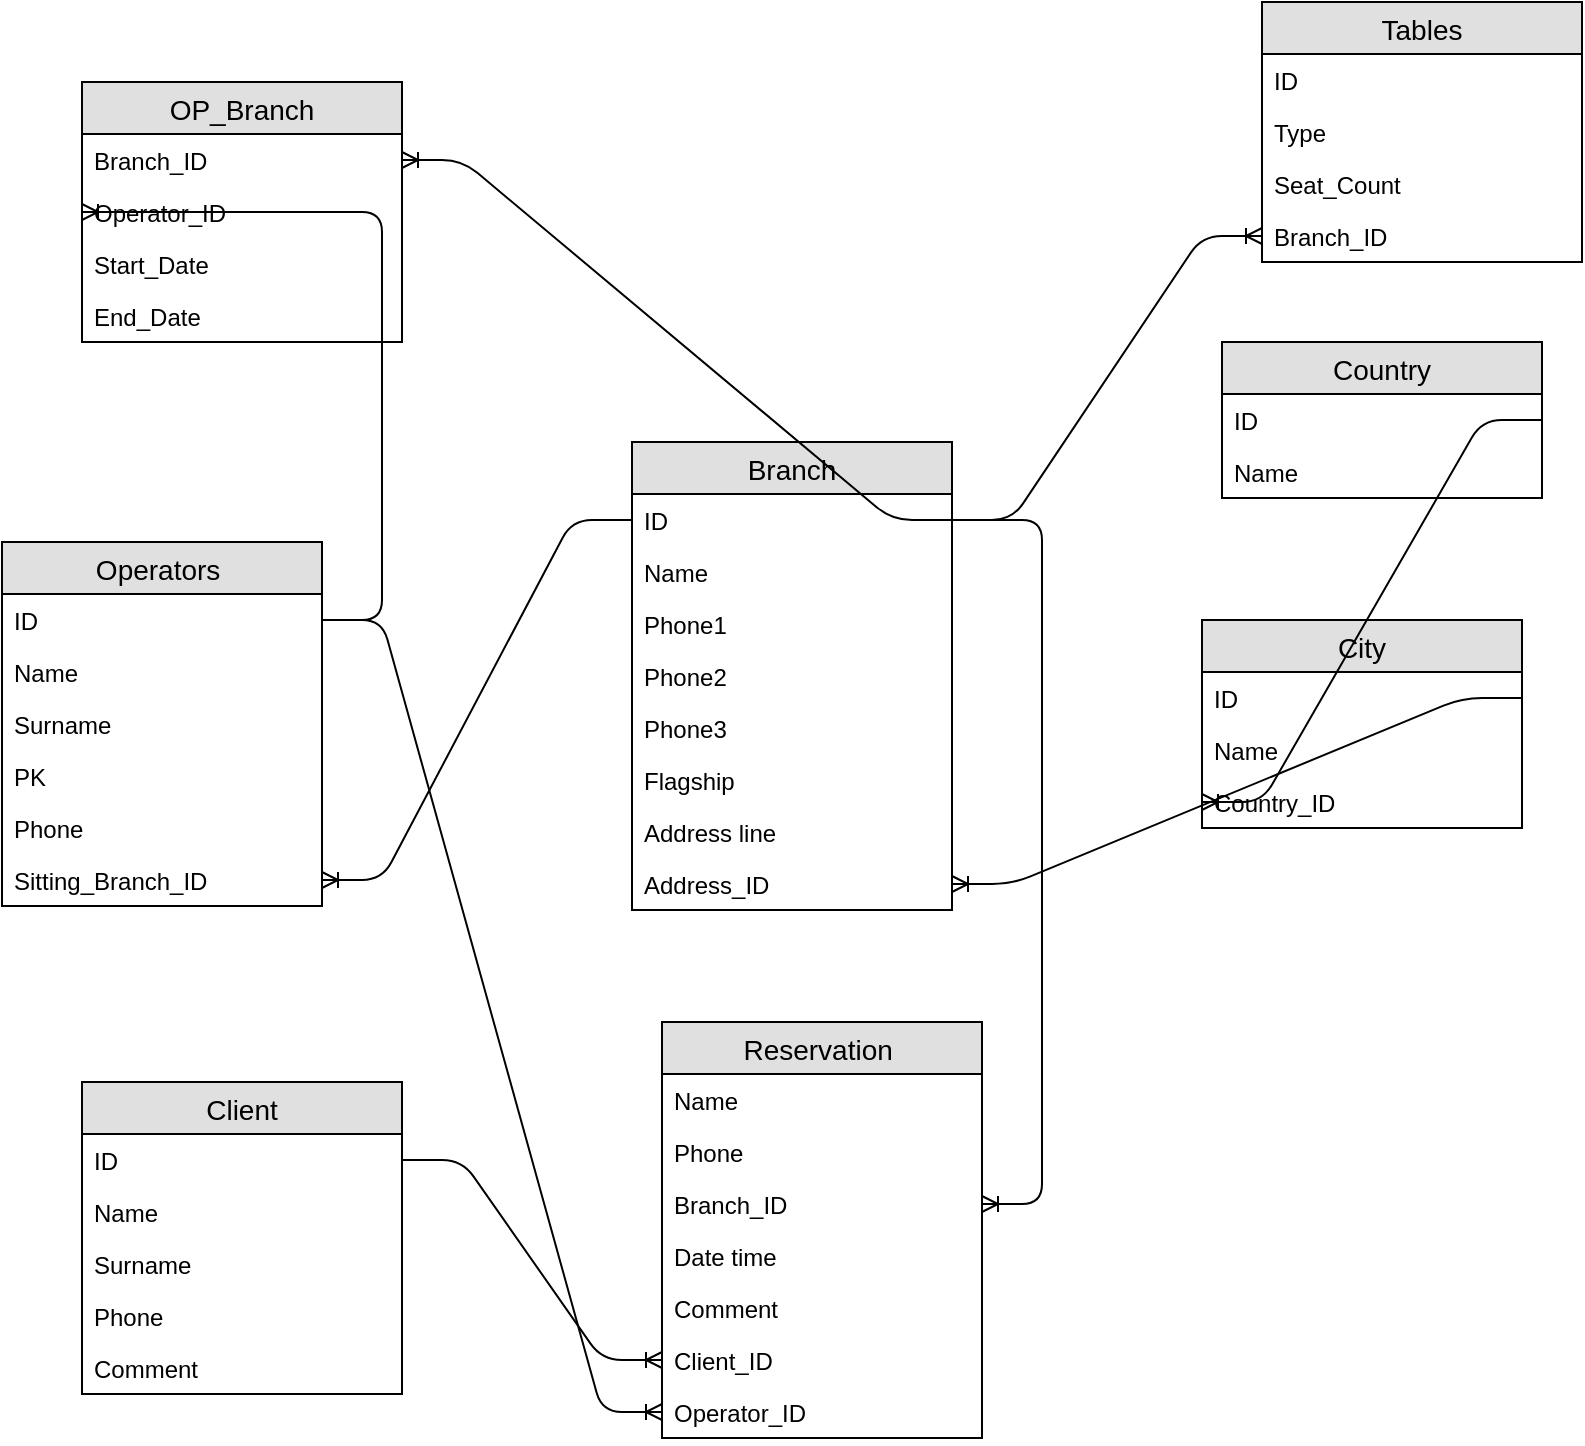 <mxfile version="12.6.6" type="github">
  <diagram id="K2kimMCqfo-lt254b6mz" name="Page-1">
    <mxGraphModel dx="2062" dy="1122" grid="1" gridSize="10" guides="1" tooltips="1" connect="1" arrows="1" fold="1" page="1" pageScale="1" pageWidth="850" pageHeight="1100" math="0" shadow="0">
      <root>
        <mxCell id="0"/>
        <mxCell id="1" parent="0"/>
        <mxCell id="cxggh6h811UMpMzccYXF-1" value="Branch" style="swimlane;fontStyle=0;childLayout=stackLayout;horizontal=1;startSize=26;fillColor=#e0e0e0;horizontalStack=0;resizeParent=1;resizeParentMax=0;resizeLast=0;collapsible=1;marginBottom=0;swimlaneFillColor=#ffffff;align=center;fontSize=14;" parent="1" vertex="1">
          <mxGeometry x="345" y="400" width="160" height="234" as="geometry"/>
        </mxCell>
        <mxCell id="Hkxheu4Fu56JGGWB1mi--13" value="ID" style="text;strokeColor=none;fillColor=none;spacingLeft=4;spacingRight=4;overflow=hidden;rotatable=0;points=[[0,0.5],[1,0.5]];portConstraint=eastwest;fontSize=12;" vertex="1" parent="cxggh6h811UMpMzccYXF-1">
          <mxGeometry y="26" width="160" height="26" as="geometry"/>
        </mxCell>
        <mxCell id="cxggh6h811UMpMzccYXF-2" value="Name" style="text;strokeColor=none;fillColor=none;spacingLeft=4;spacingRight=4;overflow=hidden;rotatable=0;points=[[0,0.5],[1,0.5]];portConstraint=eastwest;fontSize=12;" parent="cxggh6h811UMpMzccYXF-1" vertex="1">
          <mxGeometry y="52" width="160" height="26" as="geometry"/>
        </mxCell>
        <mxCell id="cxggh6h811UMpMzccYXF-3" value="Phone1" style="text;strokeColor=none;fillColor=none;spacingLeft=4;spacingRight=4;overflow=hidden;rotatable=0;points=[[0,0.5],[1,0.5]];portConstraint=eastwest;fontSize=12;" parent="cxggh6h811UMpMzccYXF-1" vertex="1">
          <mxGeometry y="78" width="160" height="26" as="geometry"/>
        </mxCell>
        <mxCell id="Hkxheu4Fu56JGGWB1mi--1" value="Phone2" style="text;strokeColor=none;fillColor=none;spacingLeft=4;spacingRight=4;overflow=hidden;rotatable=0;points=[[0,0.5],[1,0.5]];portConstraint=eastwest;fontSize=12;" vertex="1" parent="cxggh6h811UMpMzccYXF-1">
          <mxGeometry y="104" width="160" height="26" as="geometry"/>
        </mxCell>
        <mxCell id="Hkxheu4Fu56JGGWB1mi--8" value="Phone3" style="text;strokeColor=none;fillColor=none;spacingLeft=4;spacingRight=4;overflow=hidden;rotatable=0;points=[[0,0.5],[1,0.5]];portConstraint=eastwest;fontSize=12;" vertex="1" parent="cxggh6h811UMpMzccYXF-1">
          <mxGeometry y="130" width="160" height="26" as="geometry"/>
        </mxCell>
        <mxCell id="cxggh6h811UMpMzccYXF-4" value="Flagship&#xa;" style="text;strokeColor=none;fillColor=none;spacingLeft=4;spacingRight=4;overflow=hidden;rotatable=0;points=[[0,0.5],[1,0.5]];portConstraint=eastwest;fontSize=12;" parent="cxggh6h811UMpMzccYXF-1" vertex="1">
          <mxGeometry y="156" width="160" height="26" as="geometry"/>
        </mxCell>
        <mxCell id="Hkxheu4Fu56JGGWB1mi--61" value="Address line" style="text;strokeColor=none;fillColor=none;spacingLeft=4;spacingRight=4;overflow=hidden;rotatable=0;points=[[0,0.5],[1,0.5]];portConstraint=eastwest;fontSize=12;" vertex="1" parent="cxggh6h811UMpMzccYXF-1">
          <mxGeometry y="182" width="160" height="26" as="geometry"/>
        </mxCell>
        <mxCell id="Hkxheu4Fu56JGGWB1mi--62" value="Address_ID" style="text;strokeColor=none;fillColor=none;spacingLeft=4;spacingRight=4;overflow=hidden;rotatable=0;points=[[0,0.5],[1,0.5]];portConstraint=eastwest;fontSize=12;" vertex="1" parent="cxggh6h811UMpMzccYXF-1">
          <mxGeometry y="208" width="160" height="26" as="geometry"/>
        </mxCell>
        <mxCell id="Hkxheu4Fu56JGGWB1mi--3" value="Tables" style="swimlane;fontStyle=0;childLayout=stackLayout;horizontal=1;startSize=26;fillColor=#e0e0e0;horizontalStack=0;resizeParent=1;resizeParentMax=0;resizeLast=0;collapsible=1;marginBottom=0;swimlaneFillColor=#ffffff;align=center;fontSize=14;" vertex="1" parent="1">
          <mxGeometry x="660" y="180" width="160" height="130" as="geometry"/>
        </mxCell>
        <mxCell id="Hkxheu4Fu56JGGWB1mi--4" value="ID" style="text;strokeColor=none;fillColor=none;spacingLeft=4;spacingRight=4;overflow=hidden;rotatable=0;points=[[0,0.5],[1,0.5]];portConstraint=eastwest;fontSize=12;" vertex="1" parent="Hkxheu4Fu56JGGWB1mi--3">
          <mxGeometry y="26" width="160" height="26" as="geometry"/>
        </mxCell>
        <mxCell id="Hkxheu4Fu56JGGWB1mi--5" value="Type" style="text;strokeColor=none;fillColor=none;spacingLeft=4;spacingRight=4;overflow=hidden;rotatable=0;points=[[0,0.5],[1,0.5]];portConstraint=eastwest;fontSize=12;" vertex="1" parent="Hkxheu4Fu56JGGWB1mi--3">
          <mxGeometry y="52" width="160" height="26" as="geometry"/>
        </mxCell>
        <mxCell id="Hkxheu4Fu56JGGWB1mi--10" value="Seat_Count" style="text;strokeColor=none;fillColor=none;spacingLeft=4;spacingRight=4;overflow=hidden;rotatable=0;points=[[0,0.5],[1,0.5]];portConstraint=eastwest;fontSize=12;" vertex="1" parent="Hkxheu4Fu56JGGWB1mi--3">
          <mxGeometry y="78" width="160" height="26" as="geometry"/>
        </mxCell>
        <mxCell id="Hkxheu4Fu56JGGWB1mi--6" value="Branch_ID" style="text;strokeColor=none;fillColor=none;spacingLeft=4;spacingRight=4;overflow=hidden;rotatable=0;points=[[0,0.5],[1,0.5]];portConstraint=eastwest;fontSize=12;" vertex="1" parent="Hkxheu4Fu56JGGWB1mi--3">
          <mxGeometry y="104" width="160" height="26" as="geometry"/>
        </mxCell>
        <mxCell id="Hkxheu4Fu56JGGWB1mi--14" value="" style="edgeStyle=entityRelationEdgeStyle;fontSize=12;html=1;endArrow=ERoneToMany;entryX=0;entryY=0.5;entryDx=0;entryDy=0;exitX=1;exitY=0.5;exitDx=0;exitDy=0;" edge="1" parent="1" source="Hkxheu4Fu56JGGWB1mi--13" target="Hkxheu4Fu56JGGWB1mi--6">
          <mxGeometry width="100" height="100" relative="1" as="geometry">
            <mxPoint x="70" y="440" as="sourcePoint"/>
            <mxPoint x="170" y="340" as="targetPoint"/>
          </mxGeometry>
        </mxCell>
        <mxCell id="Hkxheu4Fu56JGGWB1mi--15" value="Operators " style="swimlane;fontStyle=0;childLayout=stackLayout;horizontal=1;startSize=26;fillColor=#e0e0e0;horizontalStack=0;resizeParent=1;resizeParentMax=0;resizeLast=0;collapsible=1;marginBottom=0;swimlaneFillColor=#ffffff;align=center;fontSize=14;" vertex="1" parent="1">
          <mxGeometry x="30" y="450" width="160" height="182" as="geometry"/>
        </mxCell>
        <mxCell id="Hkxheu4Fu56JGGWB1mi--25" value="ID" style="text;strokeColor=none;fillColor=none;spacingLeft=4;spacingRight=4;overflow=hidden;rotatable=0;points=[[0,0.5],[1,0.5]];portConstraint=eastwest;fontSize=12;" vertex="1" parent="Hkxheu4Fu56JGGWB1mi--15">
          <mxGeometry y="26" width="160" height="26" as="geometry"/>
        </mxCell>
        <mxCell id="Hkxheu4Fu56JGGWB1mi--16" value="Name" style="text;strokeColor=none;fillColor=none;spacingLeft=4;spacingRight=4;overflow=hidden;rotatable=0;points=[[0,0.5],[1,0.5]];portConstraint=eastwest;fontSize=12;" vertex="1" parent="Hkxheu4Fu56JGGWB1mi--15">
          <mxGeometry y="52" width="160" height="26" as="geometry"/>
        </mxCell>
        <mxCell id="Hkxheu4Fu56JGGWB1mi--17" value="Surname" style="text;strokeColor=none;fillColor=none;spacingLeft=4;spacingRight=4;overflow=hidden;rotatable=0;points=[[0,0.5],[1,0.5]];portConstraint=eastwest;fontSize=12;" vertex="1" parent="Hkxheu4Fu56JGGWB1mi--15">
          <mxGeometry y="78" width="160" height="26" as="geometry"/>
        </mxCell>
        <mxCell id="Hkxheu4Fu56JGGWB1mi--19" value="PK" style="text;strokeColor=none;fillColor=none;spacingLeft=4;spacingRight=4;overflow=hidden;rotatable=0;points=[[0,0.5],[1,0.5]];portConstraint=eastwest;fontSize=12;" vertex="1" parent="Hkxheu4Fu56JGGWB1mi--15">
          <mxGeometry y="104" width="160" height="26" as="geometry"/>
        </mxCell>
        <mxCell id="Hkxheu4Fu56JGGWB1mi--29" value="Phone" style="text;strokeColor=none;fillColor=none;spacingLeft=4;spacingRight=4;overflow=hidden;rotatable=0;points=[[0,0.5],[1,0.5]];portConstraint=eastwest;fontSize=12;" vertex="1" parent="Hkxheu4Fu56JGGWB1mi--15">
          <mxGeometry y="130" width="160" height="26" as="geometry"/>
        </mxCell>
        <mxCell id="Hkxheu4Fu56JGGWB1mi--18" value="Sitting_Branch_ID" style="text;strokeColor=none;fillColor=none;spacingLeft=4;spacingRight=4;overflow=hidden;rotatable=0;points=[[0,0.5],[1,0.5]];portConstraint=eastwest;fontSize=12;" vertex="1" parent="Hkxheu4Fu56JGGWB1mi--15">
          <mxGeometry y="156" width="160" height="26" as="geometry"/>
        </mxCell>
        <mxCell id="Hkxheu4Fu56JGGWB1mi--20" value="OP_Branch" style="swimlane;fontStyle=0;childLayout=stackLayout;horizontal=1;startSize=26;fillColor=#e0e0e0;horizontalStack=0;resizeParent=1;resizeParentMax=0;resizeLast=0;collapsible=1;marginBottom=0;swimlaneFillColor=#ffffff;align=center;fontSize=14;" vertex="1" parent="1">
          <mxGeometry x="70" y="220" width="160" height="130" as="geometry"/>
        </mxCell>
        <mxCell id="Hkxheu4Fu56JGGWB1mi--21" value="Branch_ID" style="text;strokeColor=none;fillColor=none;spacingLeft=4;spacingRight=4;overflow=hidden;rotatable=0;points=[[0,0.5],[1,0.5]];portConstraint=eastwest;fontSize=12;" vertex="1" parent="Hkxheu4Fu56JGGWB1mi--20">
          <mxGeometry y="26" width="160" height="26" as="geometry"/>
        </mxCell>
        <mxCell id="Hkxheu4Fu56JGGWB1mi--22" value="Operator_ID" style="text;strokeColor=none;fillColor=none;spacingLeft=4;spacingRight=4;overflow=hidden;rotatable=0;points=[[0,0.5],[1,0.5]];portConstraint=eastwest;fontSize=12;" vertex="1" parent="Hkxheu4Fu56JGGWB1mi--20">
          <mxGeometry y="52" width="160" height="26" as="geometry"/>
        </mxCell>
        <mxCell id="Hkxheu4Fu56JGGWB1mi--24" value="Start_Date" style="text;strokeColor=none;fillColor=none;spacingLeft=4;spacingRight=4;overflow=hidden;rotatable=0;points=[[0,0.5],[1,0.5]];portConstraint=eastwest;fontSize=12;" vertex="1" parent="Hkxheu4Fu56JGGWB1mi--20">
          <mxGeometry y="78" width="160" height="26" as="geometry"/>
        </mxCell>
        <mxCell id="Hkxheu4Fu56JGGWB1mi--23" value="End_Date" style="text;strokeColor=none;fillColor=none;spacingLeft=4;spacingRight=4;overflow=hidden;rotatable=0;points=[[0,0.5],[1,0.5]];portConstraint=eastwest;fontSize=12;" vertex="1" parent="Hkxheu4Fu56JGGWB1mi--20">
          <mxGeometry y="104" width="160" height="26" as="geometry"/>
        </mxCell>
        <mxCell id="Hkxheu4Fu56JGGWB1mi--26" value="" style="edgeStyle=entityRelationEdgeStyle;fontSize=12;html=1;endArrow=ERoneToMany;entryX=0;entryY=0.5;entryDx=0;entryDy=0;" edge="1" parent="1" source="Hkxheu4Fu56JGGWB1mi--25" target="Hkxheu4Fu56JGGWB1mi--22">
          <mxGeometry width="100" height="100" relative="1" as="geometry">
            <mxPoint x="30" y="410" as="sourcePoint"/>
            <mxPoint x="150" y="740" as="targetPoint"/>
          </mxGeometry>
        </mxCell>
        <mxCell id="Hkxheu4Fu56JGGWB1mi--28" value="" style="edgeStyle=entityRelationEdgeStyle;fontSize=12;html=1;endArrow=ERoneToMany;exitX=1;exitY=0.5;exitDx=0;exitDy=0;" edge="1" parent="1" source="Hkxheu4Fu56JGGWB1mi--13" target="Hkxheu4Fu56JGGWB1mi--21">
          <mxGeometry width="100" height="100" relative="1" as="geometry">
            <mxPoint x="60" y="450" as="sourcePoint"/>
            <mxPoint x="160" y="350" as="targetPoint"/>
          </mxGeometry>
        </mxCell>
        <mxCell id="Hkxheu4Fu56JGGWB1mi--30" value="" style="edgeStyle=entityRelationEdgeStyle;fontSize=12;html=1;endArrow=ERoneToMany;" edge="1" parent="1" source="Hkxheu4Fu56JGGWB1mi--13" target="Hkxheu4Fu56JGGWB1mi--18">
          <mxGeometry width="100" height="100" relative="1" as="geometry">
            <mxPoint x="210" y="89" as="sourcePoint"/>
            <mxPoint x="150" y="770" as="targetPoint"/>
          </mxGeometry>
        </mxCell>
        <mxCell id="Hkxheu4Fu56JGGWB1mi--31" value="Client" style="swimlane;fontStyle=0;childLayout=stackLayout;horizontal=1;startSize=26;fillColor=#e0e0e0;horizontalStack=0;resizeParent=1;resizeParentMax=0;resizeLast=0;collapsible=1;marginBottom=0;swimlaneFillColor=#ffffff;align=center;fontSize=14;" vertex="1" parent="1">
          <mxGeometry x="70" y="720" width="160" height="156" as="geometry"/>
        </mxCell>
        <mxCell id="Hkxheu4Fu56JGGWB1mi--44" value="ID" style="text;strokeColor=none;fillColor=none;spacingLeft=4;spacingRight=4;overflow=hidden;rotatable=0;points=[[0,0.5],[1,0.5]];portConstraint=eastwest;fontSize=12;" vertex="1" parent="Hkxheu4Fu56JGGWB1mi--31">
          <mxGeometry y="26" width="160" height="26" as="geometry"/>
        </mxCell>
        <mxCell id="Hkxheu4Fu56JGGWB1mi--32" value="Name" style="text;strokeColor=none;fillColor=none;spacingLeft=4;spacingRight=4;overflow=hidden;rotatable=0;points=[[0,0.5],[1,0.5]];portConstraint=eastwest;fontSize=12;" vertex="1" parent="Hkxheu4Fu56JGGWB1mi--31">
          <mxGeometry y="52" width="160" height="26" as="geometry"/>
        </mxCell>
        <mxCell id="Hkxheu4Fu56JGGWB1mi--33" value="Surname" style="text;strokeColor=none;fillColor=none;spacingLeft=4;spacingRight=4;overflow=hidden;rotatable=0;points=[[0,0.5],[1,0.5]];portConstraint=eastwest;fontSize=12;" vertex="1" parent="Hkxheu4Fu56JGGWB1mi--31">
          <mxGeometry y="78" width="160" height="26" as="geometry"/>
        </mxCell>
        <mxCell id="Hkxheu4Fu56JGGWB1mi--35" value="Phone" style="text;strokeColor=none;fillColor=none;spacingLeft=4;spacingRight=4;overflow=hidden;rotatable=0;points=[[0,0.5],[1,0.5]];portConstraint=eastwest;fontSize=12;" vertex="1" parent="Hkxheu4Fu56JGGWB1mi--31">
          <mxGeometry y="104" width="160" height="26" as="geometry"/>
        </mxCell>
        <mxCell id="Hkxheu4Fu56JGGWB1mi--34" value="Comment" style="text;strokeColor=none;fillColor=none;spacingLeft=4;spacingRight=4;overflow=hidden;rotatable=0;points=[[0,0.5],[1,0.5]];portConstraint=eastwest;fontSize=12;" vertex="1" parent="Hkxheu4Fu56JGGWB1mi--31">
          <mxGeometry y="130" width="160" height="26" as="geometry"/>
        </mxCell>
        <mxCell id="Hkxheu4Fu56JGGWB1mi--36" value="Reservation " style="swimlane;fontStyle=0;childLayout=stackLayout;horizontal=1;startSize=26;fillColor=#e0e0e0;horizontalStack=0;resizeParent=1;resizeParentMax=0;resizeLast=0;collapsible=1;marginBottom=0;swimlaneFillColor=#ffffff;align=center;fontSize=14;" vertex="1" parent="1">
          <mxGeometry x="360" y="690" width="160" height="208" as="geometry"/>
        </mxCell>
        <mxCell id="Hkxheu4Fu56JGGWB1mi--37" value="Name" style="text;strokeColor=none;fillColor=none;spacingLeft=4;spacingRight=4;overflow=hidden;rotatable=0;points=[[0,0.5],[1,0.5]];portConstraint=eastwest;fontSize=12;" vertex="1" parent="Hkxheu4Fu56JGGWB1mi--36">
          <mxGeometry y="26" width="160" height="26" as="geometry"/>
        </mxCell>
        <mxCell id="Hkxheu4Fu56JGGWB1mi--38" value="Phone" style="text;strokeColor=none;fillColor=none;spacingLeft=4;spacingRight=4;overflow=hidden;rotatable=0;points=[[0,0.5],[1,0.5]];portConstraint=eastwest;fontSize=12;" vertex="1" parent="Hkxheu4Fu56JGGWB1mi--36">
          <mxGeometry y="52" width="160" height="26" as="geometry"/>
        </mxCell>
        <mxCell id="Hkxheu4Fu56JGGWB1mi--39" value="Branch_ID" style="text;strokeColor=none;fillColor=none;spacingLeft=4;spacingRight=4;overflow=hidden;rotatable=0;points=[[0,0.5],[1,0.5]];portConstraint=eastwest;fontSize=12;" vertex="1" parent="Hkxheu4Fu56JGGWB1mi--36">
          <mxGeometry y="78" width="160" height="26" as="geometry"/>
        </mxCell>
        <mxCell id="Hkxheu4Fu56JGGWB1mi--41" value="Date time" style="text;strokeColor=none;fillColor=none;spacingLeft=4;spacingRight=4;overflow=hidden;rotatable=0;points=[[0,0.5],[1,0.5]];portConstraint=eastwest;fontSize=12;" vertex="1" parent="Hkxheu4Fu56JGGWB1mi--36">
          <mxGeometry y="104" width="160" height="26" as="geometry"/>
        </mxCell>
        <mxCell id="Hkxheu4Fu56JGGWB1mi--42" value="Comment" style="text;strokeColor=none;fillColor=none;spacingLeft=4;spacingRight=4;overflow=hidden;rotatable=0;points=[[0,0.5],[1,0.5]];portConstraint=eastwest;fontSize=12;" vertex="1" parent="Hkxheu4Fu56JGGWB1mi--36">
          <mxGeometry y="130" width="160" height="26" as="geometry"/>
        </mxCell>
        <mxCell id="Hkxheu4Fu56JGGWB1mi--43" value="Client_ID" style="text;strokeColor=none;fillColor=none;spacingLeft=4;spacingRight=4;overflow=hidden;rotatable=0;points=[[0,0.5],[1,0.5]];portConstraint=eastwest;fontSize=12;" vertex="1" parent="Hkxheu4Fu56JGGWB1mi--36">
          <mxGeometry y="156" width="160" height="26" as="geometry"/>
        </mxCell>
        <mxCell id="Hkxheu4Fu56JGGWB1mi--46" value="Operator_ID" style="text;strokeColor=none;fillColor=none;spacingLeft=4;spacingRight=4;overflow=hidden;rotatable=0;points=[[0,0.5],[1,0.5]];portConstraint=eastwest;fontSize=12;" vertex="1" parent="Hkxheu4Fu56JGGWB1mi--36">
          <mxGeometry y="182" width="160" height="26" as="geometry"/>
        </mxCell>
        <mxCell id="Hkxheu4Fu56JGGWB1mi--45" value="" style="edgeStyle=entityRelationEdgeStyle;fontSize=12;html=1;endArrow=ERoneToMany;entryX=0;entryY=0.5;entryDx=0;entryDy=0;" edge="1" parent="1" source="Hkxheu4Fu56JGGWB1mi--44" target="Hkxheu4Fu56JGGWB1mi--43">
          <mxGeometry width="100" height="100" relative="1" as="geometry">
            <mxPoint x="230" y="1080" as="sourcePoint"/>
            <mxPoint x="330" y="980" as="targetPoint"/>
          </mxGeometry>
        </mxCell>
        <mxCell id="Hkxheu4Fu56JGGWB1mi--47" value="" style="edgeStyle=entityRelationEdgeStyle;fontSize=12;html=1;endArrow=ERoneToMany;entryX=0;entryY=0.5;entryDx=0;entryDy=0;exitX=1;exitY=0.5;exitDx=0;exitDy=0;" edge="1" parent="1" source="Hkxheu4Fu56JGGWB1mi--25" target="Hkxheu4Fu56JGGWB1mi--46">
          <mxGeometry width="100" height="100" relative="1" as="geometry">
            <mxPoint x="610" y="790" as="sourcePoint"/>
            <mxPoint x="710" y="690" as="targetPoint"/>
          </mxGeometry>
        </mxCell>
        <mxCell id="Hkxheu4Fu56JGGWB1mi--49" value="" style="edgeStyle=entityRelationEdgeStyle;fontSize=12;html=1;endArrow=ERoneToMany;exitX=1;exitY=0.5;exitDx=0;exitDy=0;" edge="1" parent="1" source="Hkxheu4Fu56JGGWB1mi--13" target="Hkxheu4Fu56JGGWB1mi--39">
          <mxGeometry width="100" height="100" relative="1" as="geometry">
            <mxPoint x="650" y="690" as="sourcePoint"/>
            <mxPoint x="750" y="590" as="targetPoint"/>
          </mxGeometry>
        </mxCell>
        <mxCell id="Hkxheu4Fu56JGGWB1mi--50" value="Country" style="swimlane;fontStyle=0;childLayout=stackLayout;horizontal=1;startSize=26;fillColor=#e0e0e0;horizontalStack=0;resizeParent=1;resizeParentMax=0;resizeLast=0;collapsible=1;marginBottom=0;swimlaneFillColor=#ffffff;align=center;fontSize=14;" vertex="1" parent="1">
          <mxGeometry x="640" y="350" width="160" height="78" as="geometry"/>
        </mxCell>
        <mxCell id="Hkxheu4Fu56JGGWB1mi--51" value="ID" style="text;strokeColor=none;fillColor=none;spacingLeft=4;spacingRight=4;overflow=hidden;rotatable=0;points=[[0,0.5],[1,0.5]];portConstraint=eastwest;fontSize=12;" vertex="1" parent="Hkxheu4Fu56JGGWB1mi--50">
          <mxGeometry y="26" width="160" height="26" as="geometry"/>
        </mxCell>
        <mxCell id="Hkxheu4Fu56JGGWB1mi--52" value="Name" style="text;strokeColor=none;fillColor=none;spacingLeft=4;spacingRight=4;overflow=hidden;rotatable=0;points=[[0,0.5],[1,0.5]];portConstraint=eastwest;fontSize=12;" vertex="1" parent="Hkxheu4Fu56JGGWB1mi--50">
          <mxGeometry y="52" width="160" height="26" as="geometry"/>
        </mxCell>
        <mxCell id="Hkxheu4Fu56JGGWB1mi--54" value="City" style="swimlane;fontStyle=0;childLayout=stackLayout;horizontal=1;startSize=26;fillColor=#e0e0e0;horizontalStack=0;resizeParent=1;resizeParentMax=0;resizeLast=0;collapsible=1;marginBottom=0;swimlaneFillColor=#ffffff;align=center;fontSize=14;" vertex="1" parent="1">
          <mxGeometry x="630" y="489" width="160" height="104" as="geometry"/>
        </mxCell>
        <mxCell id="Hkxheu4Fu56JGGWB1mi--55" value="ID" style="text;strokeColor=none;fillColor=none;spacingLeft=4;spacingRight=4;overflow=hidden;rotatable=0;points=[[0,0.5],[1,0.5]];portConstraint=eastwest;fontSize=12;" vertex="1" parent="Hkxheu4Fu56JGGWB1mi--54">
          <mxGeometry y="26" width="160" height="26" as="geometry"/>
        </mxCell>
        <mxCell id="Hkxheu4Fu56JGGWB1mi--58" value="Name" style="text;strokeColor=none;fillColor=none;spacingLeft=4;spacingRight=4;overflow=hidden;rotatable=0;points=[[0,0.5],[1,0.5]];portConstraint=eastwest;fontSize=12;" vertex="1" parent="Hkxheu4Fu56JGGWB1mi--54">
          <mxGeometry y="52" width="160" height="26" as="geometry"/>
        </mxCell>
        <mxCell id="Hkxheu4Fu56JGGWB1mi--56" value="Country_ID" style="text;strokeColor=none;fillColor=none;spacingLeft=4;spacingRight=4;overflow=hidden;rotatable=0;points=[[0,0.5],[1,0.5]];portConstraint=eastwest;fontSize=12;" vertex="1" parent="Hkxheu4Fu56JGGWB1mi--54">
          <mxGeometry y="78" width="160" height="26" as="geometry"/>
        </mxCell>
        <mxCell id="Hkxheu4Fu56JGGWB1mi--59" value="" style="edgeStyle=entityRelationEdgeStyle;fontSize=12;html=1;endArrow=ERoneToMany;entryX=0;entryY=0.5;entryDx=0;entryDy=0;exitX=1;exitY=0.5;exitDx=0;exitDy=0;" edge="1" parent="1" source="Hkxheu4Fu56JGGWB1mi--51" target="Hkxheu4Fu56JGGWB1mi--56">
          <mxGeometry width="100" height="100" relative="1" as="geometry">
            <mxPoint x="270" y="270" as="sourcePoint"/>
            <mxPoint x="370" y="170" as="targetPoint"/>
          </mxGeometry>
        </mxCell>
        <mxCell id="Hkxheu4Fu56JGGWB1mi--63" value="" style="edgeStyle=entityRelationEdgeStyle;fontSize=12;html=1;endArrow=ERoneToMany;exitX=1;exitY=0.5;exitDx=0;exitDy=0;" edge="1" parent="1" source="Hkxheu4Fu56JGGWB1mi--55" target="Hkxheu4Fu56JGGWB1mi--62">
          <mxGeometry width="100" height="100" relative="1" as="geometry">
            <mxPoint x="680" y="630" as="sourcePoint"/>
            <mxPoint x="780" y="530" as="targetPoint"/>
          </mxGeometry>
        </mxCell>
      </root>
    </mxGraphModel>
  </diagram>
</mxfile>
